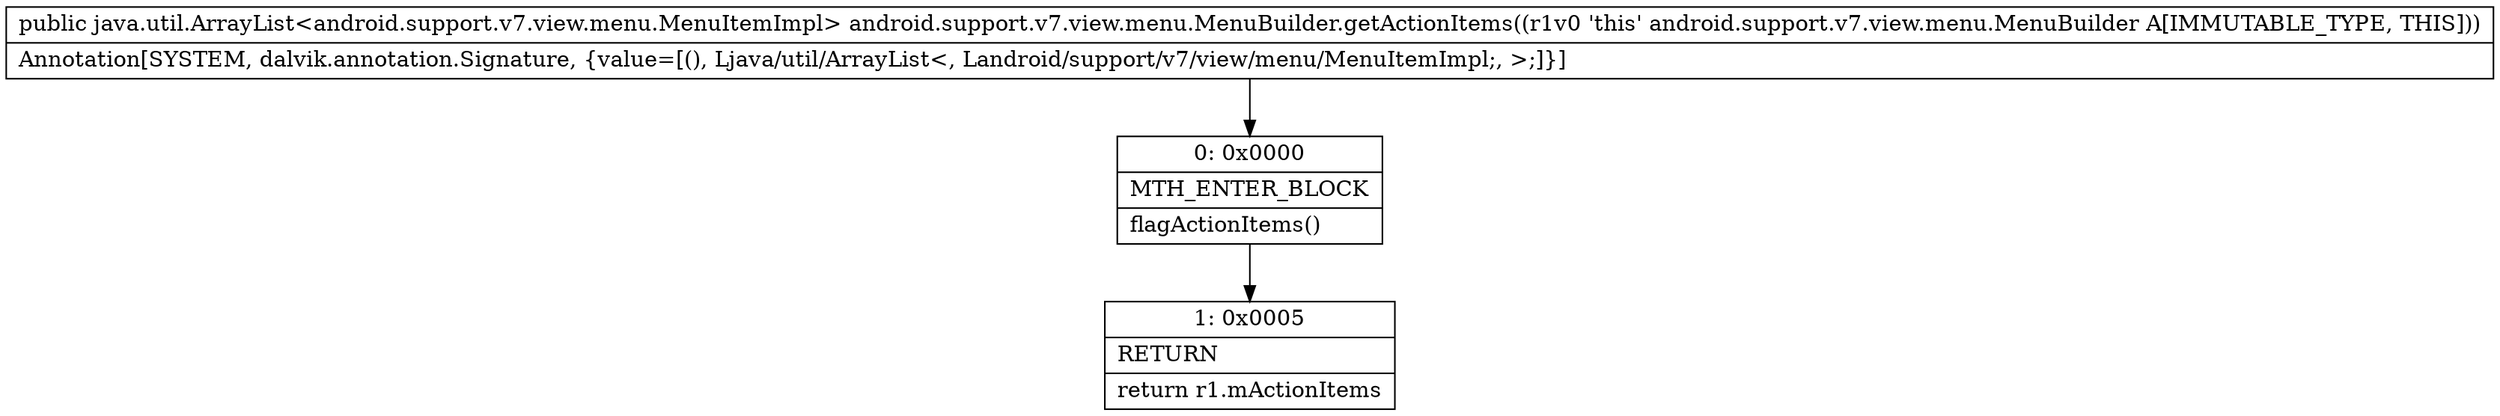 digraph "CFG forandroid.support.v7.view.menu.MenuBuilder.getActionItems()Ljava\/util\/ArrayList;" {
Node_0 [shape=record,label="{0\:\ 0x0000|MTH_ENTER_BLOCK\l|flagActionItems()\l}"];
Node_1 [shape=record,label="{1\:\ 0x0005|RETURN\l|return r1.mActionItems\l}"];
MethodNode[shape=record,label="{public java.util.ArrayList\<android.support.v7.view.menu.MenuItemImpl\> android.support.v7.view.menu.MenuBuilder.getActionItems((r1v0 'this' android.support.v7.view.menu.MenuBuilder A[IMMUTABLE_TYPE, THIS]))  | Annotation[SYSTEM, dalvik.annotation.Signature, \{value=[(), Ljava\/util\/ArrayList\<, Landroid\/support\/v7\/view\/menu\/MenuItemImpl;, \>;]\}]\l}"];
MethodNode -> Node_0;
Node_0 -> Node_1;
}


